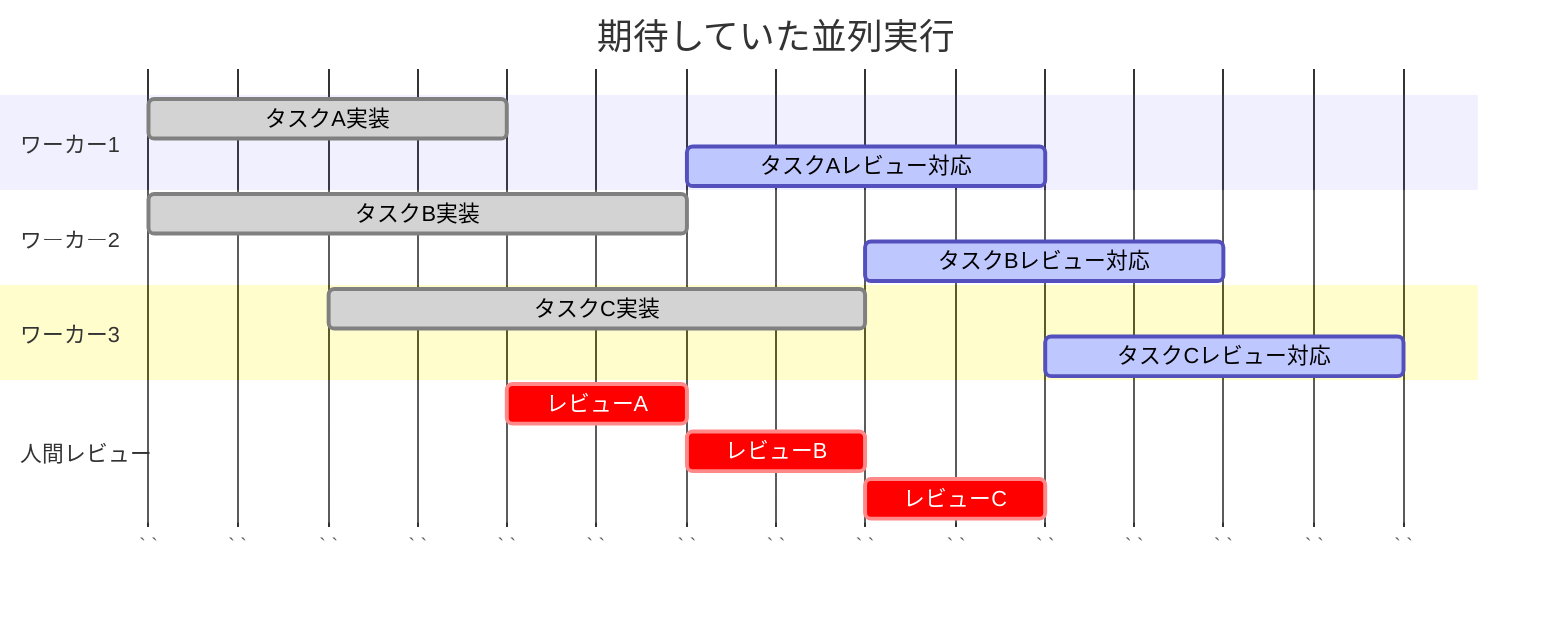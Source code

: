 gantt
    title 期待していた並列実行
    dateFormat YYYY-MM-DD
    axisFormat ` `
    
    section ワーカー1
    タスクA実装      :done, w1task1, 2024-01-01, 2d
    タスクAレビュー対応  :active, w1task2, 2024-01-04, 2d
    
    section ワーカー2
    タスクB実装      :done, w2task1, 2024-01-01, 3d
    タスクBレビュー対応  :active, w2task2, 2024-01-05, 2d
    
    section ワーカー3
    タスクC実装      :done, w3task1, 2024-01-02, 3d
    タスクCレビュー対応  :active, w3task2, 2024-01-06, 2d
    
    section 人間レビュー
    レビューA   :crit, review1, 2024-01-03, 1d
    レビューB   :crit, review2, 2024-01-04, 1d
    レビューC   :crit, review3, 2024-01-05, 1d